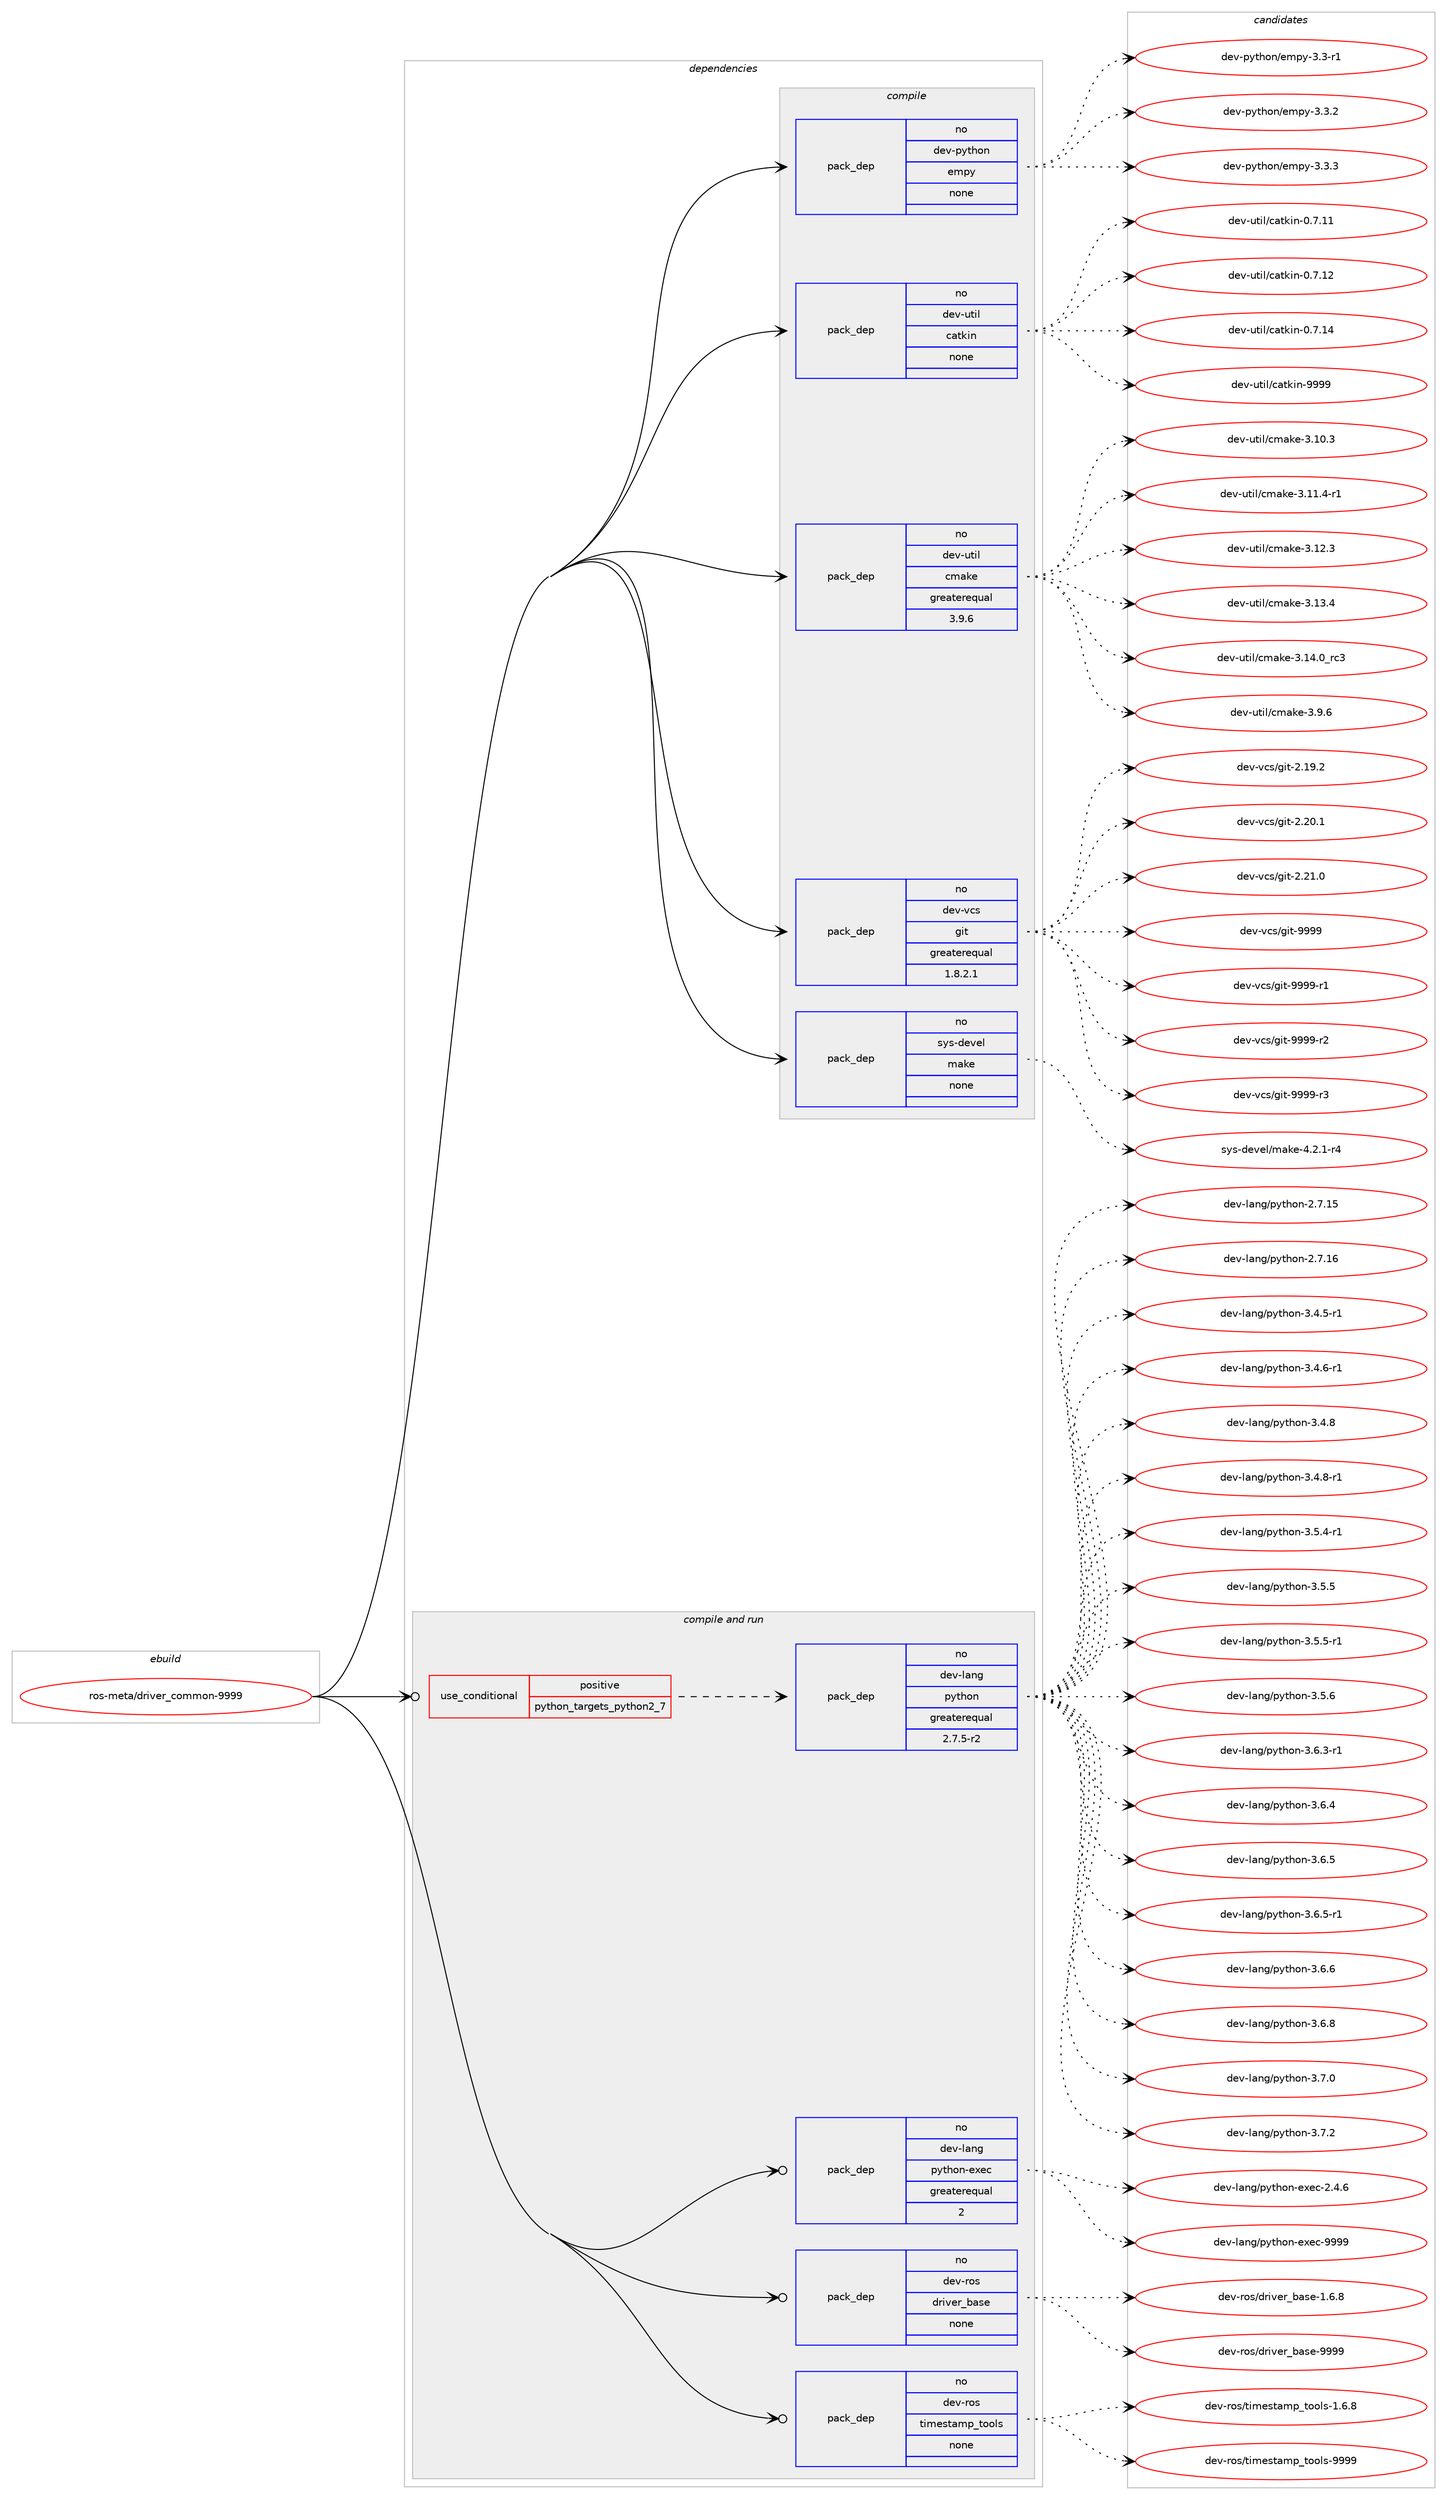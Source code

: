 digraph prolog {

# *************
# Graph options
# *************

newrank=true;
concentrate=true;
compound=true;
graph [rankdir=LR,fontname=Helvetica,fontsize=10,ranksep=1.5];#, ranksep=2.5, nodesep=0.2];
edge  [arrowhead=vee];
node  [fontname=Helvetica,fontsize=10];

# **********
# The ebuild
# **********

subgraph cluster_leftcol {
color=gray;
rank=same;
label=<<i>ebuild</i>>;
id [label="ros-meta/driver_common-9999", color=red, width=4, href="../ros-meta/driver_common-9999.svg"];
}

# ****************
# The dependencies
# ****************

subgraph cluster_midcol {
color=gray;
label=<<i>dependencies</i>>;
subgraph cluster_compile {
fillcolor="#eeeeee";
style=filled;
label=<<i>compile</i>>;
subgraph pack1203283 {
dependency1682501 [label=<<TABLE BORDER="0" CELLBORDER="1" CELLSPACING="0" CELLPADDING="4" WIDTH="220"><TR><TD ROWSPAN="6" CELLPADDING="30">pack_dep</TD></TR><TR><TD WIDTH="110">no</TD></TR><TR><TD>dev-python</TD></TR><TR><TD>empy</TD></TR><TR><TD>none</TD></TR><TR><TD></TD></TR></TABLE>>, shape=none, color=blue];
}
id:e -> dependency1682501:w [weight=20,style="solid",arrowhead="vee"];
subgraph pack1203284 {
dependency1682502 [label=<<TABLE BORDER="0" CELLBORDER="1" CELLSPACING="0" CELLPADDING="4" WIDTH="220"><TR><TD ROWSPAN="6" CELLPADDING="30">pack_dep</TD></TR><TR><TD WIDTH="110">no</TD></TR><TR><TD>dev-util</TD></TR><TR><TD>catkin</TD></TR><TR><TD>none</TD></TR><TR><TD></TD></TR></TABLE>>, shape=none, color=blue];
}
id:e -> dependency1682502:w [weight=20,style="solid",arrowhead="vee"];
subgraph pack1203285 {
dependency1682503 [label=<<TABLE BORDER="0" CELLBORDER="1" CELLSPACING="0" CELLPADDING="4" WIDTH="220"><TR><TD ROWSPAN="6" CELLPADDING="30">pack_dep</TD></TR><TR><TD WIDTH="110">no</TD></TR><TR><TD>dev-util</TD></TR><TR><TD>cmake</TD></TR><TR><TD>greaterequal</TD></TR><TR><TD>3.9.6</TD></TR></TABLE>>, shape=none, color=blue];
}
id:e -> dependency1682503:w [weight=20,style="solid",arrowhead="vee"];
subgraph pack1203286 {
dependency1682504 [label=<<TABLE BORDER="0" CELLBORDER="1" CELLSPACING="0" CELLPADDING="4" WIDTH="220"><TR><TD ROWSPAN="6" CELLPADDING="30">pack_dep</TD></TR><TR><TD WIDTH="110">no</TD></TR><TR><TD>dev-vcs</TD></TR><TR><TD>git</TD></TR><TR><TD>greaterequal</TD></TR><TR><TD>1.8.2.1</TD></TR></TABLE>>, shape=none, color=blue];
}
id:e -> dependency1682504:w [weight=20,style="solid",arrowhead="vee"];
subgraph pack1203287 {
dependency1682505 [label=<<TABLE BORDER="0" CELLBORDER="1" CELLSPACING="0" CELLPADDING="4" WIDTH="220"><TR><TD ROWSPAN="6" CELLPADDING="30">pack_dep</TD></TR><TR><TD WIDTH="110">no</TD></TR><TR><TD>sys-devel</TD></TR><TR><TD>make</TD></TR><TR><TD>none</TD></TR><TR><TD></TD></TR></TABLE>>, shape=none, color=blue];
}
id:e -> dependency1682505:w [weight=20,style="solid",arrowhead="vee"];
}
subgraph cluster_compileandrun {
fillcolor="#eeeeee";
style=filled;
label=<<i>compile and run</i>>;
subgraph cond451689 {
dependency1682506 [label=<<TABLE BORDER="0" CELLBORDER="1" CELLSPACING="0" CELLPADDING="4"><TR><TD ROWSPAN="3" CELLPADDING="10">use_conditional</TD></TR><TR><TD>positive</TD></TR><TR><TD>python_targets_python2_7</TD></TR></TABLE>>, shape=none, color=red];
subgraph pack1203288 {
dependency1682507 [label=<<TABLE BORDER="0" CELLBORDER="1" CELLSPACING="0" CELLPADDING="4" WIDTH="220"><TR><TD ROWSPAN="6" CELLPADDING="30">pack_dep</TD></TR><TR><TD WIDTH="110">no</TD></TR><TR><TD>dev-lang</TD></TR><TR><TD>python</TD></TR><TR><TD>greaterequal</TD></TR><TR><TD>2.7.5-r2</TD></TR></TABLE>>, shape=none, color=blue];
}
dependency1682506:e -> dependency1682507:w [weight=20,style="dashed",arrowhead="vee"];
}
id:e -> dependency1682506:w [weight=20,style="solid",arrowhead="odotvee"];
subgraph pack1203289 {
dependency1682508 [label=<<TABLE BORDER="0" CELLBORDER="1" CELLSPACING="0" CELLPADDING="4" WIDTH="220"><TR><TD ROWSPAN="6" CELLPADDING="30">pack_dep</TD></TR><TR><TD WIDTH="110">no</TD></TR><TR><TD>dev-lang</TD></TR><TR><TD>python-exec</TD></TR><TR><TD>greaterequal</TD></TR><TR><TD>2</TD></TR></TABLE>>, shape=none, color=blue];
}
id:e -> dependency1682508:w [weight=20,style="solid",arrowhead="odotvee"];
subgraph pack1203290 {
dependency1682509 [label=<<TABLE BORDER="0" CELLBORDER="1" CELLSPACING="0" CELLPADDING="4" WIDTH="220"><TR><TD ROWSPAN="6" CELLPADDING="30">pack_dep</TD></TR><TR><TD WIDTH="110">no</TD></TR><TR><TD>dev-ros</TD></TR><TR><TD>driver_base</TD></TR><TR><TD>none</TD></TR><TR><TD></TD></TR></TABLE>>, shape=none, color=blue];
}
id:e -> dependency1682509:w [weight=20,style="solid",arrowhead="odotvee"];
subgraph pack1203291 {
dependency1682510 [label=<<TABLE BORDER="0" CELLBORDER="1" CELLSPACING="0" CELLPADDING="4" WIDTH="220"><TR><TD ROWSPAN="6" CELLPADDING="30">pack_dep</TD></TR><TR><TD WIDTH="110">no</TD></TR><TR><TD>dev-ros</TD></TR><TR><TD>timestamp_tools</TD></TR><TR><TD>none</TD></TR><TR><TD></TD></TR></TABLE>>, shape=none, color=blue];
}
id:e -> dependency1682510:w [weight=20,style="solid",arrowhead="odotvee"];
}
subgraph cluster_run {
fillcolor="#eeeeee";
style=filled;
label=<<i>run</i>>;
}
}

# **************
# The candidates
# **************

subgraph cluster_choices {
rank=same;
color=gray;
label=<<i>candidates</i>>;

subgraph choice1203283 {
color=black;
nodesep=1;
choice1001011184511212111610411111047101109112121455146514511449 [label="dev-python/empy-3.3-r1", color=red, width=4,href="../dev-python/empy-3.3-r1.svg"];
choice1001011184511212111610411111047101109112121455146514650 [label="dev-python/empy-3.3.2", color=red, width=4,href="../dev-python/empy-3.3.2.svg"];
choice1001011184511212111610411111047101109112121455146514651 [label="dev-python/empy-3.3.3", color=red, width=4,href="../dev-python/empy-3.3.3.svg"];
dependency1682501:e -> choice1001011184511212111610411111047101109112121455146514511449:w [style=dotted,weight="100"];
dependency1682501:e -> choice1001011184511212111610411111047101109112121455146514650:w [style=dotted,weight="100"];
dependency1682501:e -> choice1001011184511212111610411111047101109112121455146514651:w [style=dotted,weight="100"];
}
subgraph choice1203284 {
color=black;
nodesep=1;
choice1001011184511711610510847999711610710511045484655464949 [label="dev-util/catkin-0.7.11", color=red, width=4,href="../dev-util/catkin-0.7.11.svg"];
choice1001011184511711610510847999711610710511045484655464950 [label="dev-util/catkin-0.7.12", color=red, width=4,href="../dev-util/catkin-0.7.12.svg"];
choice1001011184511711610510847999711610710511045484655464952 [label="dev-util/catkin-0.7.14", color=red, width=4,href="../dev-util/catkin-0.7.14.svg"];
choice100101118451171161051084799971161071051104557575757 [label="dev-util/catkin-9999", color=red, width=4,href="../dev-util/catkin-9999.svg"];
dependency1682502:e -> choice1001011184511711610510847999711610710511045484655464949:w [style=dotted,weight="100"];
dependency1682502:e -> choice1001011184511711610510847999711610710511045484655464950:w [style=dotted,weight="100"];
dependency1682502:e -> choice1001011184511711610510847999711610710511045484655464952:w [style=dotted,weight="100"];
dependency1682502:e -> choice100101118451171161051084799971161071051104557575757:w [style=dotted,weight="100"];
}
subgraph choice1203285 {
color=black;
nodesep=1;
choice1001011184511711610510847991099710710145514649484651 [label="dev-util/cmake-3.10.3", color=red, width=4,href="../dev-util/cmake-3.10.3.svg"];
choice10010111845117116105108479910997107101455146494946524511449 [label="dev-util/cmake-3.11.4-r1", color=red, width=4,href="../dev-util/cmake-3.11.4-r1.svg"];
choice1001011184511711610510847991099710710145514649504651 [label="dev-util/cmake-3.12.3", color=red, width=4,href="../dev-util/cmake-3.12.3.svg"];
choice1001011184511711610510847991099710710145514649514652 [label="dev-util/cmake-3.13.4", color=red, width=4,href="../dev-util/cmake-3.13.4.svg"];
choice1001011184511711610510847991099710710145514649524648951149951 [label="dev-util/cmake-3.14.0_rc3", color=red, width=4,href="../dev-util/cmake-3.14.0_rc3.svg"];
choice10010111845117116105108479910997107101455146574654 [label="dev-util/cmake-3.9.6", color=red, width=4,href="../dev-util/cmake-3.9.6.svg"];
dependency1682503:e -> choice1001011184511711610510847991099710710145514649484651:w [style=dotted,weight="100"];
dependency1682503:e -> choice10010111845117116105108479910997107101455146494946524511449:w [style=dotted,weight="100"];
dependency1682503:e -> choice1001011184511711610510847991099710710145514649504651:w [style=dotted,weight="100"];
dependency1682503:e -> choice1001011184511711610510847991099710710145514649514652:w [style=dotted,weight="100"];
dependency1682503:e -> choice1001011184511711610510847991099710710145514649524648951149951:w [style=dotted,weight="100"];
dependency1682503:e -> choice10010111845117116105108479910997107101455146574654:w [style=dotted,weight="100"];
}
subgraph choice1203286 {
color=black;
nodesep=1;
choice10010111845118991154710310511645504649574650 [label="dev-vcs/git-2.19.2", color=red, width=4,href="../dev-vcs/git-2.19.2.svg"];
choice10010111845118991154710310511645504650484649 [label="dev-vcs/git-2.20.1", color=red, width=4,href="../dev-vcs/git-2.20.1.svg"];
choice10010111845118991154710310511645504650494648 [label="dev-vcs/git-2.21.0", color=red, width=4,href="../dev-vcs/git-2.21.0.svg"];
choice1001011184511899115471031051164557575757 [label="dev-vcs/git-9999", color=red, width=4,href="../dev-vcs/git-9999.svg"];
choice10010111845118991154710310511645575757574511449 [label="dev-vcs/git-9999-r1", color=red, width=4,href="../dev-vcs/git-9999-r1.svg"];
choice10010111845118991154710310511645575757574511450 [label="dev-vcs/git-9999-r2", color=red, width=4,href="../dev-vcs/git-9999-r2.svg"];
choice10010111845118991154710310511645575757574511451 [label="dev-vcs/git-9999-r3", color=red, width=4,href="../dev-vcs/git-9999-r3.svg"];
dependency1682504:e -> choice10010111845118991154710310511645504649574650:w [style=dotted,weight="100"];
dependency1682504:e -> choice10010111845118991154710310511645504650484649:w [style=dotted,weight="100"];
dependency1682504:e -> choice10010111845118991154710310511645504650494648:w [style=dotted,weight="100"];
dependency1682504:e -> choice1001011184511899115471031051164557575757:w [style=dotted,weight="100"];
dependency1682504:e -> choice10010111845118991154710310511645575757574511449:w [style=dotted,weight="100"];
dependency1682504:e -> choice10010111845118991154710310511645575757574511450:w [style=dotted,weight="100"];
dependency1682504:e -> choice10010111845118991154710310511645575757574511451:w [style=dotted,weight="100"];
}
subgraph choice1203287 {
color=black;
nodesep=1;
choice1151211154510010111810110847109971071014552465046494511452 [label="sys-devel/make-4.2.1-r4", color=red, width=4,href="../sys-devel/make-4.2.1-r4.svg"];
dependency1682505:e -> choice1151211154510010111810110847109971071014552465046494511452:w [style=dotted,weight="100"];
}
subgraph choice1203288 {
color=black;
nodesep=1;
choice10010111845108971101034711212111610411111045504655464953 [label="dev-lang/python-2.7.15", color=red, width=4,href="../dev-lang/python-2.7.15.svg"];
choice10010111845108971101034711212111610411111045504655464954 [label="dev-lang/python-2.7.16", color=red, width=4,href="../dev-lang/python-2.7.16.svg"];
choice1001011184510897110103471121211161041111104551465246534511449 [label="dev-lang/python-3.4.5-r1", color=red, width=4,href="../dev-lang/python-3.4.5-r1.svg"];
choice1001011184510897110103471121211161041111104551465246544511449 [label="dev-lang/python-3.4.6-r1", color=red, width=4,href="../dev-lang/python-3.4.6-r1.svg"];
choice100101118451089711010347112121116104111110455146524656 [label="dev-lang/python-3.4.8", color=red, width=4,href="../dev-lang/python-3.4.8.svg"];
choice1001011184510897110103471121211161041111104551465246564511449 [label="dev-lang/python-3.4.8-r1", color=red, width=4,href="../dev-lang/python-3.4.8-r1.svg"];
choice1001011184510897110103471121211161041111104551465346524511449 [label="dev-lang/python-3.5.4-r1", color=red, width=4,href="../dev-lang/python-3.5.4-r1.svg"];
choice100101118451089711010347112121116104111110455146534653 [label="dev-lang/python-3.5.5", color=red, width=4,href="../dev-lang/python-3.5.5.svg"];
choice1001011184510897110103471121211161041111104551465346534511449 [label="dev-lang/python-3.5.5-r1", color=red, width=4,href="../dev-lang/python-3.5.5-r1.svg"];
choice100101118451089711010347112121116104111110455146534654 [label="dev-lang/python-3.5.6", color=red, width=4,href="../dev-lang/python-3.5.6.svg"];
choice1001011184510897110103471121211161041111104551465446514511449 [label="dev-lang/python-3.6.3-r1", color=red, width=4,href="../dev-lang/python-3.6.3-r1.svg"];
choice100101118451089711010347112121116104111110455146544652 [label="dev-lang/python-3.6.4", color=red, width=4,href="../dev-lang/python-3.6.4.svg"];
choice100101118451089711010347112121116104111110455146544653 [label="dev-lang/python-3.6.5", color=red, width=4,href="../dev-lang/python-3.6.5.svg"];
choice1001011184510897110103471121211161041111104551465446534511449 [label="dev-lang/python-3.6.5-r1", color=red, width=4,href="../dev-lang/python-3.6.5-r1.svg"];
choice100101118451089711010347112121116104111110455146544654 [label="dev-lang/python-3.6.6", color=red, width=4,href="../dev-lang/python-3.6.6.svg"];
choice100101118451089711010347112121116104111110455146544656 [label="dev-lang/python-3.6.8", color=red, width=4,href="../dev-lang/python-3.6.8.svg"];
choice100101118451089711010347112121116104111110455146554648 [label="dev-lang/python-3.7.0", color=red, width=4,href="../dev-lang/python-3.7.0.svg"];
choice100101118451089711010347112121116104111110455146554650 [label="dev-lang/python-3.7.2", color=red, width=4,href="../dev-lang/python-3.7.2.svg"];
dependency1682507:e -> choice10010111845108971101034711212111610411111045504655464953:w [style=dotted,weight="100"];
dependency1682507:e -> choice10010111845108971101034711212111610411111045504655464954:w [style=dotted,weight="100"];
dependency1682507:e -> choice1001011184510897110103471121211161041111104551465246534511449:w [style=dotted,weight="100"];
dependency1682507:e -> choice1001011184510897110103471121211161041111104551465246544511449:w [style=dotted,weight="100"];
dependency1682507:e -> choice100101118451089711010347112121116104111110455146524656:w [style=dotted,weight="100"];
dependency1682507:e -> choice1001011184510897110103471121211161041111104551465246564511449:w [style=dotted,weight="100"];
dependency1682507:e -> choice1001011184510897110103471121211161041111104551465346524511449:w [style=dotted,weight="100"];
dependency1682507:e -> choice100101118451089711010347112121116104111110455146534653:w [style=dotted,weight="100"];
dependency1682507:e -> choice1001011184510897110103471121211161041111104551465346534511449:w [style=dotted,weight="100"];
dependency1682507:e -> choice100101118451089711010347112121116104111110455146534654:w [style=dotted,weight="100"];
dependency1682507:e -> choice1001011184510897110103471121211161041111104551465446514511449:w [style=dotted,weight="100"];
dependency1682507:e -> choice100101118451089711010347112121116104111110455146544652:w [style=dotted,weight="100"];
dependency1682507:e -> choice100101118451089711010347112121116104111110455146544653:w [style=dotted,weight="100"];
dependency1682507:e -> choice1001011184510897110103471121211161041111104551465446534511449:w [style=dotted,weight="100"];
dependency1682507:e -> choice100101118451089711010347112121116104111110455146544654:w [style=dotted,weight="100"];
dependency1682507:e -> choice100101118451089711010347112121116104111110455146544656:w [style=dotted,weight="100"];
dependency1682507:e -> choice100101118451089711010347112121116104111110455146554648:w [style=dotted,weight="100"];
dependency1682507:e -> choice100101118451089711010347112121116104111110455146554650:w [style=dotted,weight="100"];
}
subgraph choice1203289 {
color=black;
nodesep=1;
choice1001011184510897110103471121211161041111104510112010199455046524654 [label="dev-lang/python-exec-2.4.6", color=red, width=4,href="../dev-lang/python-exec-2.4.6.svg"];
choice10010111845108971101034711212111610411111045101120101994557575757 [label="dev-lang/python-exec-9999", color=red, width=4,href="../dev-lang/python-exec-9999.svg"];
dependency1682508:e -> choice1001011184510897110103471121211161041111104510112010199455046524654:w [style=dotted,weight="100"];
dependency1682508:e -> choice10010111845108971101034711212111610411111045101120101994557575757:w [style=dotted,weight="100"];
}
subgraph choice1203290 {
color=black;
nodesep=1;
choice1001011184511411111547100114105118101114959897115101454946544656 [label="dev-ros/driver_base-1.6.8", color=red, width=4,href="../dev-ros/driver_base-1.6.8.svg"];
choice10010111845114111115471001141051181011149598971151014557575757 [label="dev-ros/driver_base-9999", color=red, width=4,href="../dev-ros/driver_base-9999.svg"];
dependency1682509:e -> choice1001011184511411111547100114105118101114959897115101454946544656:w [style=dotted,weight="100"];
dependency1682509:e -> choice10010111845114111115471001141051181011149598971151014557575757:w [style=dotted,weight="100"];
}
subgraph choice1203291 {
color=black;
nodesep=1;
choice10010111845114111115471161051091011151169710911295116111111108115454946544656 [label="dev-ros/timestamp_tools-1.6.8", color=red, width=4,href="../dev-ros/timestamp_tools-1.6.8.svg"];
choice100101118451141111154711610510910111511697109112951161111111081154557575757 [label="dev-ros/timestamp_tools-9999", color=red, width=4,href="../dev-ros/timestamp_tools-9999.svg"];
dependency1682510:e -> choice10010111845114111115471161051091011151169710911295116111111108115454946544656:w [style=dotted,weight="100"];
dependency1682510:e -> choice100101118451141111154711610510910111511697109112951161111111081154557575757:w [style=dotted,weight="100"];
}
}

}
